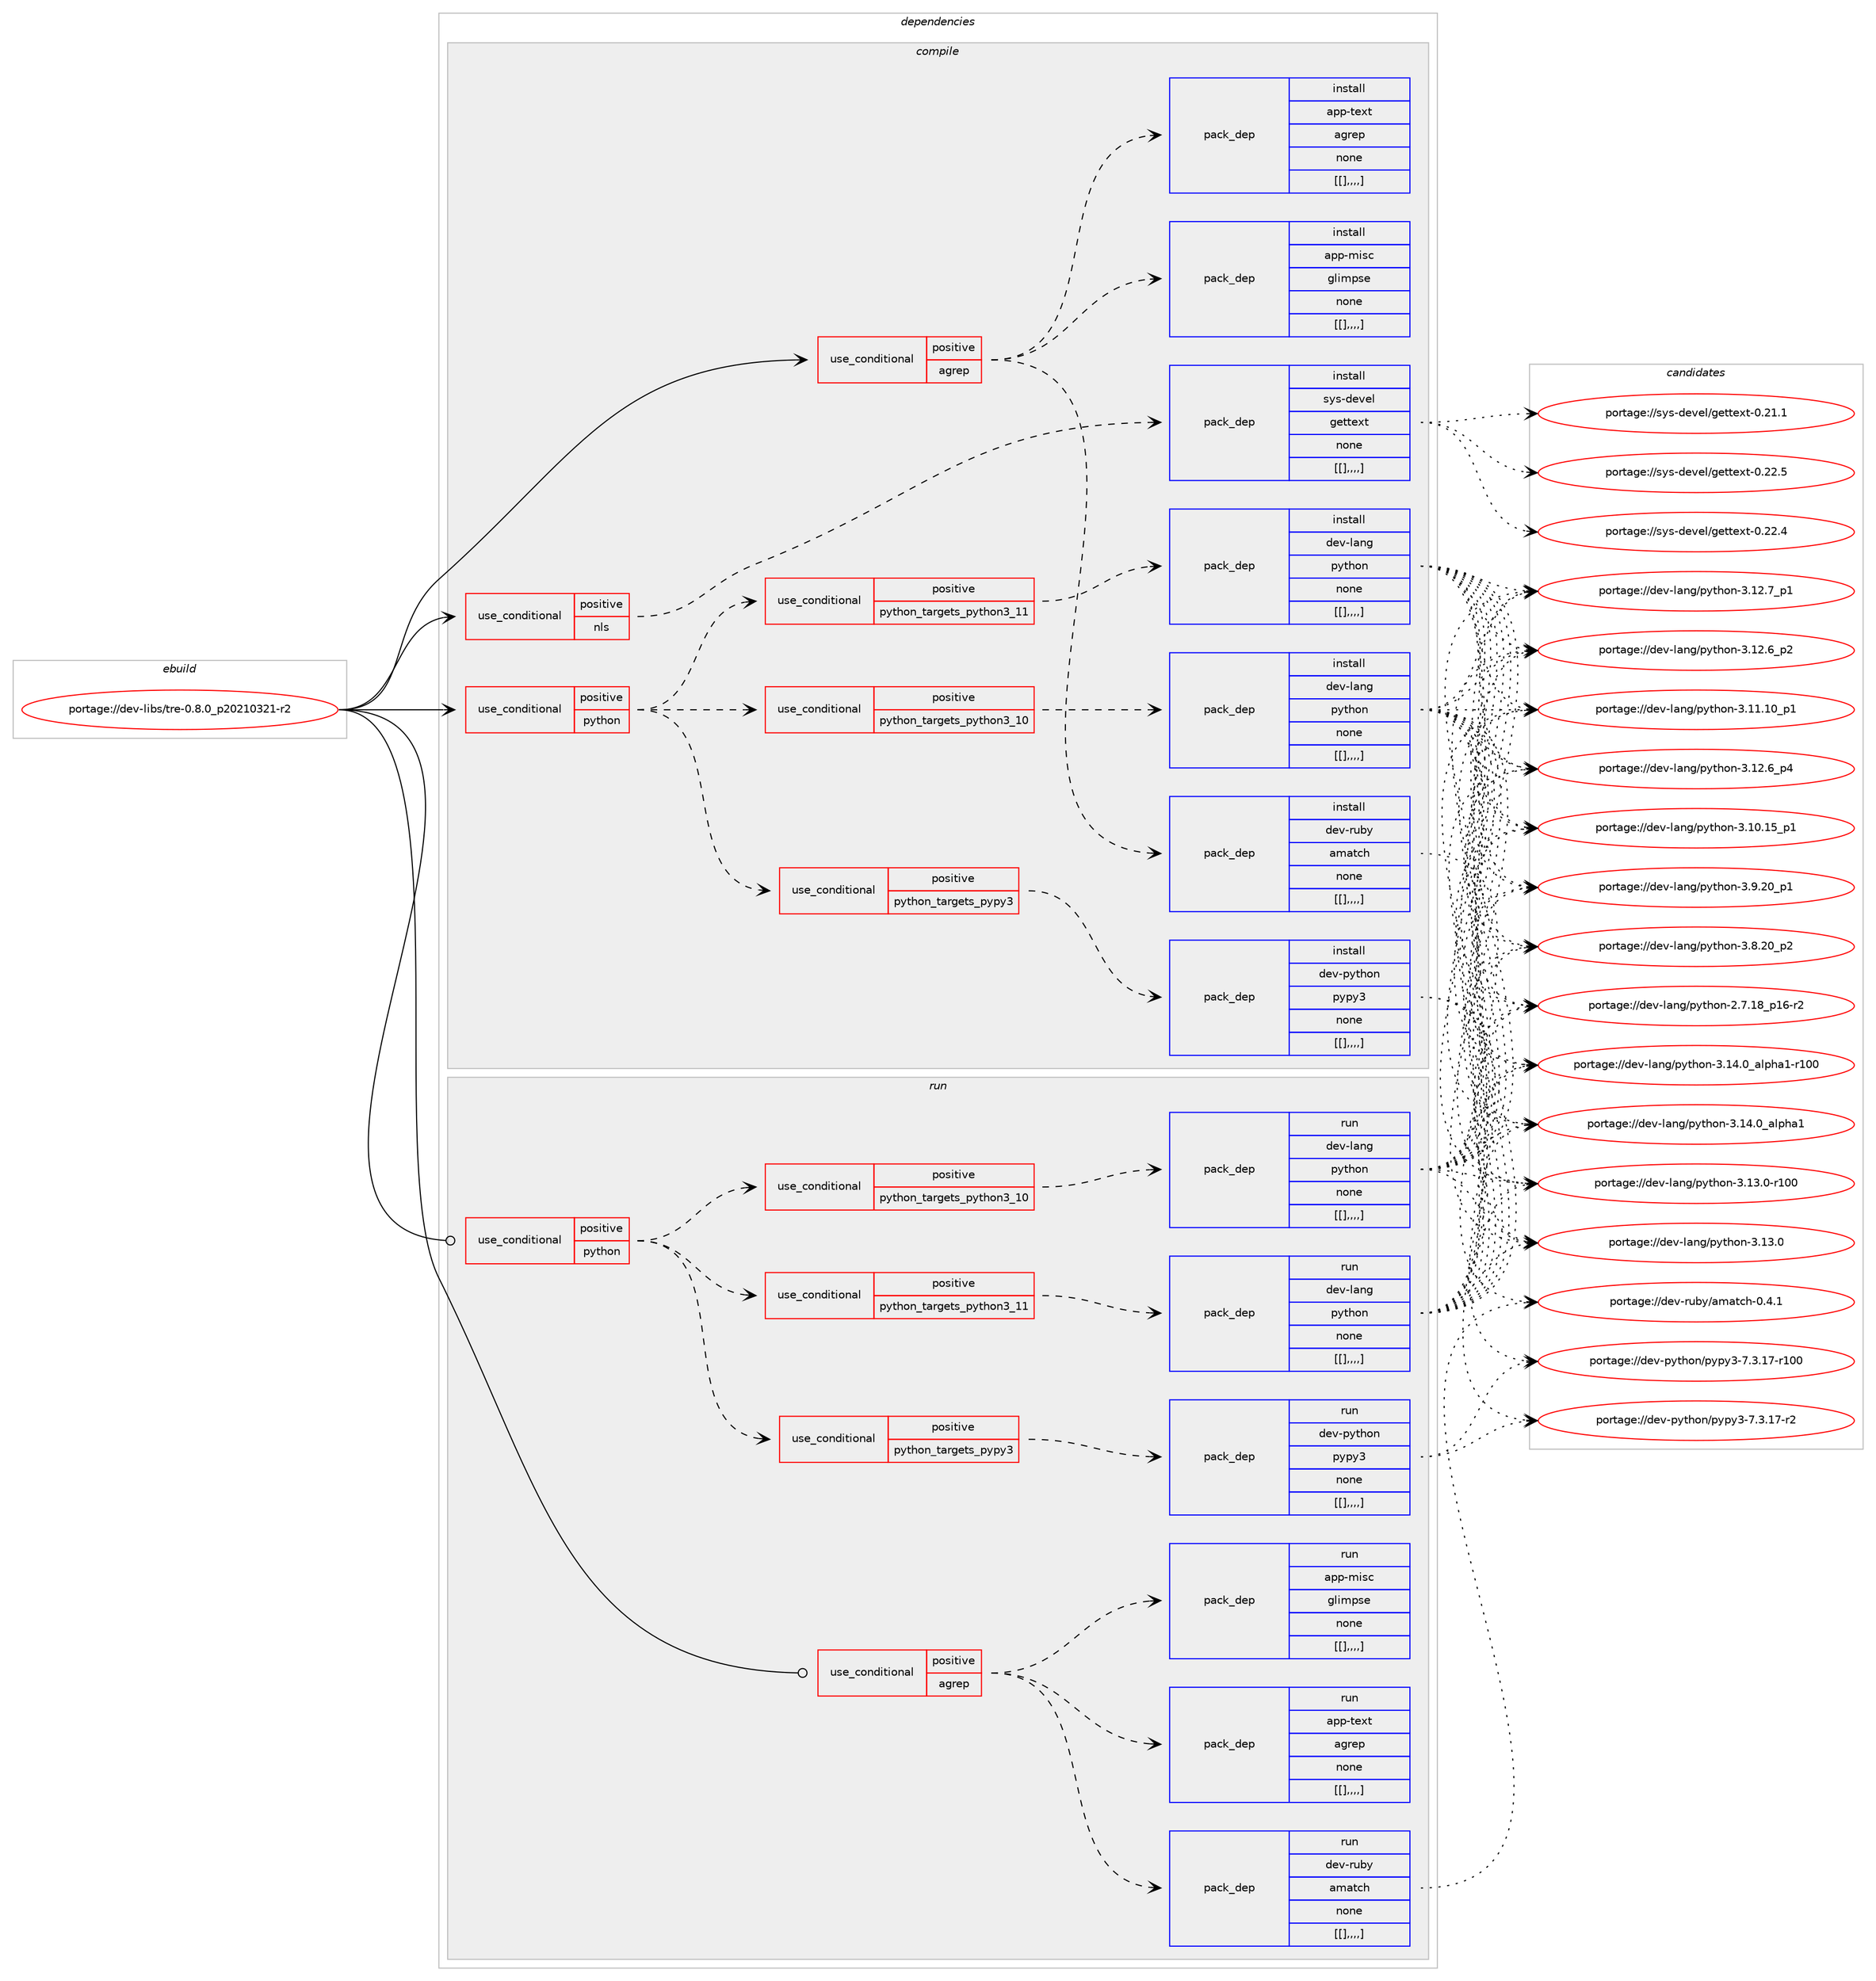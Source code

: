 digraph prolog {

# *************
# Graph options
# *************

newrank=true;
concentrate=true;
compound=true;
graph [rankdir=LR,fontname=Helvetica,fontsize=10,ranksep=1.5];#, ranksep=2.5, nodesep=0.2];
edge  [arrowhead=vee];
node  [fontname=Helvetica,fontsize=10];

# **********
# The ebuild
# **********

subgraph cluster_leftcol {
color=gray;
label=<<i>ebuild</i>>;
id [label="portage://dev-libs/tre-0.8.0_p20210321-r2", color=red, width=4, href="../dev-libs/tre-0.8.0_p20210321-r2.svg"];
}

# ****************
# The dependencies
# ****************

subgraph cluster_midcol {
color=gray;
label=<<i>dependencies</i>>;
subgraph cluster_compile {
fillcolor="#eeeeee";
style=filled;
label=<<i>compile</i>>;
subgraph cond30059 {
dependency118410 [label=<<TABLE BORDER="0" CELLBORDER="1" CELLSPACING="0" CELLPADDING="4"><TR><TD ROWSPAN="3" CELLPADDING="10">use_conditional</TD></TR><TR><TD>positive</TD></TR><TR><TD>agrep</TD></TR></TABLE>>, shape=none, color=red];
subgraph pack87082 {
dependency118412 [label=<<TABLE BORDER="0" CELLBORDER="1" CELLSPACING="0" CELLPADDING="4" WIDTH="220"><TR><TD ROWSPAN="6" CELLPADDING="30">pack_dep</TD></TR><TR><TD WIDTH="110">install</TD></TR><TR><TD>app-text</TD></TR><TR><TD>agrep</TD></TR><TR><TD>none</TD></TR><TR><TD>[[],,,,]</TD></TR></TABLE>>, shape=none, color=blue];
}
dependency118410:e -> dependency118412:w [weight=20,style="dashed",arrowhead="vee"];
subgraph pack87094 {
dependency118444 [label=<<TABLE BORDER="0" CELLBORDER="1" CELLSPACING="0" CELLPADDING="4" WIDTH="220"><TR><TD ROWSPAN="6" CELLPADDING="30">pack_dep</TD></TR><TR><TD WIDTH="110">install</TD></TR><TR><TD>dev-ruby</TD></TR><TR><TD>amatch</TD></TR><TR><TD>none</TD></TR><TR><TD>[[],,,,]</TD></TR></TABLE>>, shape=none, color=blue];
}
dependency118410:e -> dependency118444:w [weight=20,style="dashed",arrowhead="vee"];
subgraph pack87104 {
dependency118494 [label=<<TABLE BORDER="0" CELLBORDER="1" CELLSPACING="0" CELLPADDING="4" WIDTH="220"><TR><TD ROWSPAN="6" CELLPADDING="30">pack_dep</TD></TR><TR><TD WIDTH="110">install</TD></TR><TR><TD>app-misc</TD></TR><TR><TD>glimpse</TD></TR><TR><TD>none</TD></TR><TR><TD>[[],,,,]</TD></TR></TABLE>>, shape=none, color=blue];
}
dependency118410:e -> dependency118494:w [weight=20,style="dashed",arrowhead="vee"];
}
id:e -> dependency118410:w [weight=20,style="solid",arrowhead="vee"];
subgraph cond30105 {
dependency118521 [label=<<TABLE BORDER="0" CELLBORDER="1" CELLSPACING="0" CELLPADDING="4"><TR><TD ROWSPAN="3" CELLPADDING="10">use_conditional</TD></TR><TR><TD>positive</TD></TR><TR><TD>nls</TD></TR></TABLE>>, shape=none, color=red];
subgraph pack87143 {
dependency118524 [label=<<TABLE BORDER="0" CELLBORDER="1" CELLSPACING="0" CELLPADDING="4" WIDTH="220"><TR><TD ROWSPAN="6" CELLPADDING="30">pack_dep</TD></TR><TR><TD WIDTH="110">install</TD></TR><TR><TD>sys-devel</TD></TR><TR><TD>gettext</TD></TR><TR><TD>none</TD></TR><TR><TD>[[],,,,]</TD></TR></TABLE>>, shape=none, color=blue];
}
dependency118521:e -> dependency118524:w [weight=20,style="dashed",arrowhead="vee"];
}
id:e -> dependency118521:w [weight=20,style="solid",arrowhead="vee"];
subgraph cond30126 {
dependency118552 [label=<<TABLE BORDER="0" CELLBORDER="1" CELLSPACING="0" CELLPADDING="4"><TR><TD ROWSPAN="3" CELLPADDING="10">use_conditional</TD></TR><TR><TD>positive</TD></TR><TR><TD>python</TD></TR></TABLE>>, shape=none, color=red];
subgraph cond30131 {
dependency118566 [label=<<TABLE BORDER="0" CELLBORDER="1" CELLSPACING="0" CELLPADDING="4"><TR><TD ROWSPAN="3" CELLPADDING="10">use_conditional</TD></TR><TR><TD>positive</TD></TR><TR><TD>python_targets_pypy3</TD></TR></TABLE>>, shape=none, color=red];
subgraph pack87162 {
dependency118638 [label=<<TABLE BORDER="0" CELLBORDER="1" CELLSPACING="0" CELLPADDING="4" WIDTH="220"><TR><TD ROWSPAN="6" CELLPADDING="30">pack_dep</TD></TR><TR><TD WIDTH="110">install</TD></TR><TR><TD>dev-python</TD></TR><TR><TD>pypy3</TD></TR><TR><TD>none</TD></TR><TR><TD>[[],,,,]</TD></TR></TABLE>>, shape=none, color=blue];
}
dependency118566:e -> dependency118638:w [weight=20,style="dashed",arrowhead="vee"];
}
dependency118552:e -> dependency118566:w [weight=20,style="dashed",arrowhead="vee"];
subgraph cond30202 {
dependency118683 [label=<<TABLE BORDER="0" CELLBORDER="1" CELLSPACING="0" CELLPADDING="4"><TR><TD ROWSPAN="3" CELLPADDING="10">use_conditional</TD></TR><TR><TD>positive</TD></TR><TR><TD>python_targets_python3_10</TD></TR></TABLE>>, shape=none, color=red];
subgraph pack87224 {
dependency118713 [label=<<TABLE BORDER="0" CELLBORDER="1" CELLSPACING="0" CELLPADDING="4" WIDTH="220"><TR><TD ROWSPAN="6" CELLPADDING="30">pack_dep</TD></TR><TR><TD WIDTH="110">install</TD></TR><TR><TD>dev-lang</TD></TR><TR><TD>python</TD></TR><TR><TD>none</TD></TR><TR><TD>[[],,,,]</TD></TR></TABLE>>, shape=none, color=blue];
}
dependency118683:e -> dependency118713:w [weight=20,style="dashed",arrowhead="vee"];
}
dependency118552:e -> dependency118683:w [weight=20,style="dashed",arrowhead="vee"];
subgraph cond30237 {
dependency118746 [label=<<TABLE BORDER="0" CELLBORDER="1" CELLSPACING="0" CELLPADDING="4"><TR><TD ROWSPAN="3" CELLPADDING="10">use_conditional</TD></TR><TR><TD>positive</TD></TR><TR><TD>python_targets_python3_11</TD></TR></TABLE>>, shape=none, color=red];
subgraph pack87261 {
dependency118764 [label=<<TABLE BORDER="0" CELLBORDER="1" CELLSPACING="0" CELLPADDING="4" WIDTH="220"><TR><TD ROWSPAN="6" CELLPADDING="30">pack_dep</TD></TR><TR><TD WIDTH="110">install</TD></TR><TR><TD>dev-lang</TD></TR><TR><TD>python</TD></TR><TR><TD>none</TD></TR><TR><TD>[[],,,,]</TD></TR></TABLE>>, shape=none, color=blue];
}
dependency118746:e -> dependency118764:w [weight=20,style="dashed",arrowhead="vee"];
}
dependency118552:e -> dependency118746:w [weight=20,style="dashed",arrowhead="vee"];
}
id:e -> dependency118552:w [weight=20,style="solid",arrowhead="vee"];
}
subgraph cluster_compileandrun {
fillcolor="#eeeeee";
style=filled;
label=<<i>compile and run</i>>;
}
subgraph cluster_run {
fillcolor="#eeeeee";
style=filled;
label=<<i>run</i>>;
subgraph cond30249 {
dependency118770 [label=<<TABLE BORDER="0" CELLBORDER="1" CELLSPACING="0" CELLPADDING="4"><TR><TD ROWSPAN="3" CELLPADDING="10">use_conditional</TD></TR><TR><TD>positive</TD></TR><TR><TD>agrep</TD></TR></TABLE>>, shape=none, color=red];
subgraph pack87268 {
dependency118840 [label=<<TABLE BORDER="0" CELLBORDER="1" CELLSPACING="0" CELLPADDING="4" WIDTH="220"><TR><TD ROWSPAN="6" CELLPADDING="30">pack_dep</TD></TR><TR><TD WIDTH="110">run</TD></TR><TR><TD>app-text</TD></TR><TR><TD>agrep</TD></TR><TR><TD>none</TD></TR><TR><TD>[[],,,,]</TD></TR></TABLE>>, shape=none, color=blue];
}
dependency118770:e -> dependency118840:w [weight=20,style="dashed",arrowhead="vee"];
subgraph pack87306 {
dependency118844 [label=<<TABLE BORDER="0" CELLBORDER="1" CELLSPACING="0" CELLPADDING="4" WIDTH="220"><TR><TD ROWSPAN="6" CELLPADDING="30">pack_dep</TD></TR><TR><TD WIDTH="110">run</TD></TR><TR><TD>dev-ruby</TD></TR><TR><TD>amatch</TD></TR><TR><TD>none</TD></TR><TR><TD>[[],,,,]</TD></TR></TABLE>>, shape=none, color=blue];
}
dependency118770:e -> dependency118844:w [weight=20,style="dashed",arrowhead="vee"];
subgraph pack87320 {
dependency118864 [label=<<TABLE BORDER="0" CELLBORDER="1" CELLSPACING="0" CELLPADDING="4" WIDTH="220"><TR><TD ROWSPAN="6" CELLPADDING="30">pack_dep</TD></TR><TR><TD WIDTH="110">run</TD></TR><TR><TD>app-misc</TD></TR><TR><TD>glimpse</TD></TR><TR><TD>none</TD></TR><TR><TD>[[],,,,]</TD></TR></TABLE>>, shape=none, color=blue];
}
dependency118770:e -> dependency118864:w [weight=20,style="dashed",arrowhead="vee"];
}
id:e -> dependency118770:w [weight=20,style="solid",arrowhead="odot"];
subgraph cond30288 {
dependency118884 [label=<<TABLE BORDER="0" CELLBORDER="1" CELLSPACING="0" CELLPADDING="4"><TR><TD ROWSPAN="3" CELLPADDING="10">use_conditional</TD></TR><TR><TD>positive</TD></TR><TR><TD>python</TD></TR></TABLE>>, shape=none, color=red];
subgraph cond30301 {
dependency118920 [label=<<TABLE BORDER="0" CELLBORDER="1" CELLSPACING="0" CELLPADDING="4"><TR><TD ROWSPAN="3" CELLPADDING="10">use_conditional</TD></TR><TR><TD>positive</TD></TR><TR><TD>python_targets_pypy3</TD></TR></TABLE>>, shape=none, color=red];
subgraph pack87373 {
dependency118963 [label=<<TABLE BORDER="0" CELLBORDER="1" CELLSPACING="0" CELLPADDING="4" WIDTH="220"><TR><TD ROWSPAN="6" CELLPADDING="30">pack_dep</TD></TR><TR><TD WIDTH="110">run</TD></TR><TR><TD>dev-python</TD></TR><TR><TD>pypy3</TD></TR><TR><TD>none</TD></TR><TR><TD>[[],,,,]</TD></TR></TABLE>>, shape=none, color=blue];
}
dependency118920:e -> dependency118963:w [weight=20,style="dashed",arrowhead="vee"];
}
dependency118884:e -> dependency118920:w [weight=20,style="dashed",arrowhead="vee"];
subgraph cond30338 {
dependency118984 [label=<<TABLE BORDER="0" CELLBORDER="1" CELLSPACING="0" CELLPADDING="4"><TR><TD ROWSPAN="3" CELLPADDING="10">use_conditional</TD></TR><TR><TD>positive</TD></TR><TR><TD>python_targets_python3_10</TD></TR></TABLE>>, shape=none, color=red];
subgraph pack87387 {
dependency118995 [label=<<TABLE BORDER="0" CELLBORDER="1" CELLSPACING="0" CELLPADDING="4" WIDTH="220"><TR><TD ROWSPAN="6" CELLPADDING="30">pack_dep</TD></TR><TR><TD WIDTH="110">run</TD></TR><TR><TD>dev-lang</TD></TR><TR><TD>python</TD></TR><TR><TD>none</TD></TR><TR><TD>[[],,,,]</TD></TR></TABLE>>, shape=none, color=blue];
}
dependency118984:e -> dependency118995:w [weight=20,style="dashed",arrowhead="vee"];
}
dependency118884:e -> dependency118984:w [weight=20,style="dashed",arrowhead="vee"];
subgraph cond30354 {
dependency119006 [label=<<TABLE BORDER="0" CELLBORDER="1" CELLSPACING="0" CELLPADDING="4"><TR><TD ROWSPAN="3" CELLPADDING="10">use_conditional</TD></TR><TR><TD>positive</TD></TR><TR><TD>python_targets_python3_11</TD></TR></TABLE>>, shape=none, color=red];
subgraph pack87403 {
dependency119046 [label=<<TABLE BORDER="0" CELLBORDER="1" CELLSPACING="0" CELLPADDING="4" WIDTH="220"><TR><TD ROWSPAN="6" CELLPADDING="30">pack_dep</TD></TR><TR><TD WIDTH="110">run</TD></TR><TR><TD>dev-lang</TD></TR><TR><TD>python</TD></TR><TR><TD>none</TD></TR><TR><TD>[[],,,,]</TD></TR></TABLE>>, shape=none, color=blue];
}
dependency119006:e -> dependency119046:w [weight=20,style="dashed",arrowhead="vee"];
}
dependency118884:e -> dependency119006:w [weight=20,style="dashed",arrowhead="vee"];
}
id:e -> dependency118884:w [weight=20,style="solid",arrowhead="odot"];
}
}

# **************
# The candidates
# **************

subgraph cluster_choices {
rank=same;
color=gray;
label=<<i>candidates</i>>;

subgraph choice87046 {
color=black;
nodesep=1;
}
subgraph choice87057 {
color=black;
nodesep=1;
choice100101118451141179812147971099711699104454846524649 [label="portage://dev-ruby/amatch-0.4.1", color=red, width=4,href="../dev-ruby/amatch-0.4.1.svg"];
dependency118444:e -> choice100101118451141179812147971099711699104454846524649:w [style=dotted,weight="100"];
}
subgraph choice87058 {
color=black;
nodesep=1;
}
subgraph choice87075 {
color=black;
nodesep=1;
choice115121115451001011181011084710310111611610112011645484650504653 [label="portage://sys-devel/gettext-0.22.5", color=red, width=4,href="../sys-devel/gettext-0.22.5.svg"];
choice115121115451001011181011084710310111611610112011645484650504652 [label="portage://sys-devel/gettext-0.22.4", color=red, width=4,href="../sys-devel/gettext-0.22.4.svg"];
choice115121115451001011181011084710310111611610112011645484650494649 [label="portage://sys-devel/gettext-0.21.1", color=red, width=4,href="../sys-devel/gettext-0.21.1.svg"];
dependency118524:e -> choice115121115451001011181011084710310111611610112011645484650504653:w [style=dotted,weight="100"];
dependency118524:e -> choice115121115451001011181011084710310111611610112011645484650504652:w [style=dotted,weight="100"];
dependency118524:e -> choice115121115451001011181011084710310111611610112011645484650494649:w [style=dotted,weight="100"];
}
subgraph choice87078 {
color=black;
nodesep=1;
choice100101118451121211161041111104711212111212151455546514649554511450 [label="portage://dev-python/pypy3-7.3.17-r2", color=red, width=4,href="../dev-python/pypy3-7.3.17-r2.svg"];
choice1001011184511212111610411111047112121112121514555465146495545114494848 [label="portage://dev-python/pypy3-7.3.17-r100", color=red, width=4,href="../dev-python/pypy3-7.3.17-r100.svg"];
dependency118638:e -> choice100101118451121211161041111104711212111212151455546514649554511450:w [style=dotted,weight="100"];
dependency118638:e -> choice1001011184511212111610411111047112121112121514555465146495545114494848:w [style=dotted,weight="100"];
}
subgraph choice87101 {
color=black;
nodesep=1;
choice100101118451089711010347112121116104111110455146495246489597108112104974945114494848 [label="portage://dev-lang/python-3.14.0_alpha1-r100", color=red, width=4,href="../dev-lang/python-3.14.0_alpha1-r100.svg"];
choice1001011184510897110103471121211161041111104551464952464895971081121049749 [label="portage://dev-lang/python-3.14.0_alpha1", color=red, width=4,href="../dev-lang/python-3.14.0_alpha1.svg"];
choice1001011184510897110103471121211161041111104551464951464845114494848 [label="portage://dev-lang/python-3.13.0-r100", color=red, width=4,href="../dev-lang/python-3.13.0-r100.svg"];
choice10010111845108971101034711212111610411111045514649514648 [label="portage://dev-lang/python-3.13.0", color=red, width=4,href="../dev-lang/python-3.13.0.svg"];
choice100101118451089711010347112121116104111110455146495046559511249 [label="portage://dev-lang/python-3.12.7_p1", color=red, width=4,href="../dev-lang/python-3.12.7_p1.svg"];
choice100101118451089711010347112121116104111110455146495046549511252 [label="portage://dev-lang/python-3.12.6_p4", color=red, width=4,href="../dev-lang/python-3.12.6_p4.svg"];
choice100101118451089711010347112121116104111110455146495046549511250 [label="portage://dev-lang/python-3.12.6_p2", color=red, width=4,href="../dev-lang/python-3.12.6_p2.svg"];
choice10010111845108971101034711212111610411111045514649494649489511249 [label="portage://dev-lang/python-3.11.10_p1", color=red, width=4,href="../dev-lang/python-3.11.10_p1.svg"];
choice10010111845108971101034711212111610411111045514649484649539511249 [label="portage://dev-lang/python-3.10.15_p1", color=red, width=4,href="../dev-lang/python-3.10.15_p1.svg"];
choice100101118451089711010347112121116104111110455146574650489511249 [label="portage://dev-lang/python-3.9.20_p1", color=red, width=4,href="../dev-lang/python-3.9.20_p1.svg"];
choice100101118451089711010347112121116104111110455146564650489511250 [label="portage://dev-lang/python-3.8.20_p2", color=red, width=4,href="../dev-lang/python-3.8.20_p2.svg"];
choice100101118451089711010347112121116104111110455046554649569511249544511450 [label="portage://dev-lang/python-2.7.18_p16-r2", color=red, width=4,href="../dev-lang/python-2.7.18_p16-r2.svg"];
dependency118713:e -> choice100101118451089711010347112121116104111110455146495246489597108112104974945114494848:w [style=dotted,weight="100"];
dependency118713:e -> choice1001011184510897110103471121211161041111104551464952464895971081121049749:w [style=dotted,weight="100"];
dependency118713:e -> choice1001011184510897110103471121211161041111104551464951464845114494848:w [style=dotted,weight="100"];
dependency118713:e -> choice10010111845108971101034711212111610411111045514649514648:w [style=dotted,weight="100"];
dependency118713:e -> choice100101118451089711010347112121116104111110455146495046559511249:w [style=dotted,weight="100"];
dependency118713:e -> choice100101118451089711010347112121116104111110455146495046549511252:w [style=dotted,weight="100"];
dependency118713:e -> choice100101118451089711010347112121116104111110455146495046549511250:w [style=dotted,weight="100"];
dependency118713:e -> choice10010111845108971101034711212111610411111045514649494649489511249:w [style=dotted,weight="100"];
dependency118713:e -> choice10010111845108971101034711212111610411111045514649484649539511249:w [style=dotted,weight="100"];
dependency118713:e -> choice100101118451089711010347112121116104111110455146574650489511249:w [style=dotted,weight="100"];
dependency118713:e -> choice100101118451089711010347112121116104111110455146564650489511250:w [style=dotted,weight="100"];
dependency118713:e -> choice100101118451089711010347112121116104111110455046554649569511249544511450:w [style=dotted,weight="100"];
}
subgraph choice87121 {
color=black;
nodesep=1;
choice100101118451089711010347112121116104111110455146495246489597108112104974945114494848 [label="portage://dev-lang/python-3.14.0_alpha1-r100", color=red, width=4,href="../dev-lang/python-3.14.0_alpha1-r100.svg"];
choice1001011184510897110103471121211161041111104551464952464895971081121049749 [label="portage://dev-lang/python-3.14.0_alpha1", color=red, width=4,href="../dev-lang/python-3.14.0_alpha1.svg"];
choice1001011184510897110103471121211161041111104551464951464845114494848 [label="portage://dev-lang/python-3.13.0-r100", color=red, width=4,href="../dev-lang/python-3.13.0-r100.svg"];
choice10010111845108971101034711212111610411111045514649514648 [label="portage://dev-lang/python-3.13.0", color=red, width=4,href="../dev-lang/python-3.13.0.svg"];
choice100101118451089711010347112121116104111110455146495046559511249 [label="portage://dev-lang/python-3.12.7_p1", color=red, width=4,href="../dev-lang/python-3.12.7_p1.svg"];
choice100101118451089711010347112121116104111110455146495046549511252 [label="portage://dev-lang/python-3.12.6_p4", color=red, width=4,href="../dev-lang/python-3.12.6_p4.svg"];
choice100101118451089711010347112121116104111110455146495046549511250 [label="portage://dev-lang/python-3.12.6_p2", color=red, width=4,href="../dev-lang/python-3.12.6_p2.svg"];
choice10010111845108971101034711212111610411111045514649494649489511249 [label="portage://dev-lang/python-3.11.10_p1", color=red, width=4,href="../dev-lang/python-3.11.10_p1.svg"];
choice10010111845108971101034711212111610411111045514649484649539511249 [label="portage://dev-lang/python-3.10.15_p1", color=red, width=4,href="../dev-lang/python-3.10.15_p1.svg"];
choice100101118451089711010347112121116104111110455146574650489511249 [label="portage://dev-lang/python-3.9.20_p1", color=red, width=4,href="../dev-lang/python-3.9.20_p1.svg"];
choice100101118451089711010347112121116104111110455146564650489511250 [label="portage://dev-lang/python-3.8.20_p2", color=red, width=4,href="../dev-lang/python-3.8.20_p2.svg"];
choice100101118451089711010347112121116104111110455046554649569511249544511450 [label="portage://dev-lang/python-2.7.18_p16-r2", color=red, width=4,href="../dev-lang/python-2.7.18_p16-r2.svg"];
dependency118764:e -> choice100101118451089711010347112121116104111110455146495246489597108112104974945114494848:w [style=dotted,weight="100"];
dependency118764:e -> choice1001011184510897110103471121211161041111104551464952464895971081121049749:w [style=dotted,weight="100"];
dependency118764:e -> choice1001011184510897110103471121211161041111104551464951464845114494848:w [style=dotted,weight="100"];
dependency118764:e -> choice10010111845108971101034711212111610411111045514649514648:w [style=dotted,weight="100"];
dependency118764:e -> choice100101118451089711010347112121116104111110455146495046559511249:w [style=dotted,weight="100"];
dependency118764:e -> choice100101118451089711010347112121116104111110455146495046549511252:w [style=dotted,weight="100"];
dependency118764:e -> choice100101118451089711010347112121116104111110455146495046549511250:w [style=dotted,weight="100"];
dependency118764:e -> choice10010111845108971101034711212111610411111045514649494649489511249:w [style=dotted,weight="100"];
dependency118764:e -> choice10010111845108971101034711212111610411111045514649484649539511249:w [style=dotted,weight="100"];
dependency118764:e -> choice100101118451089711010347112121116104111110455146574650489511249:w [style=dotted,weight="100"];
dependency118764:e -> choice100101118451089711010347112121116104111110455146564650489511250:w [style=dotted,weight="100"];
dependency118764:e -> choice100101118451089711010347112121116104111110455046554649569511249544511450:w [style=dotted,weight="100"];
}
subgraph choice87160 {
color=black;
nodesep=1;
}
subgraph choice87180 {
color=black;
nodesep=1;
choice100101118451141179812147971099711699104454846524649 [label="portage://dev-ruby/amatch-0.4.1", color=red, width=4,href="../dev-ruby/amatch-0.4.1.svg"];
dependency118844:e -> choice100101118451141179812147971099711699104454846524649:w [style=dotted,weight="100"];
}
subgraph choice87193 {
color=black;
nodesep=1;
}
subgraph choice87204 {
color=black;
nodesep=1;
choice100101118451121211161041111104711212111212151455546514649554511450 [label="portage://dev-python/pypy3-7.3.17-r2", color=red, width=4,href="../dev-python/pypy3-7.3.17-r2.svg"];
choice1001011184511212111610411111047112121112121514555465146495545114494848 [label="portage://dev-python/pypy3-7.3.17-r100", color=red, width=4,href="../dev-python/pypy3-7.3.17-r100.svg"];
dependency118963:e -> choice100101118451121211161041111104711212111212151455546514649554511450:w [style=dotted,weight="100"];
dependency118963:e -> choice1001011184511212111610411111047112121112121514555465146495545114494848:w [style=dotted,weight="100"];
}
subgraph choice87211 {
color=black;
nodesep=1;
choice100101118451089711010347112121116104111110455146495246489597108112104974945114494848 [label="portage://dev-lang/python-3.14.0_alpha1-r100", color=red, width=4,href="../dev-lang/python-3.14.0_alpha1-r100.svg"];
choice1001011184510897110103471121211161041111104551464952464895971081121049749 [label="portage://dev-lang/python-3.14.0_alpha1", color=red, width=4,href="../dev-lang/python-3.14.0_alpha1.svg"];
choice1001011184510897110103471121211161041111104551464951464845114494848 [label="portage://dev-lang/python-3.13.0-r100", color=red, width=4,href="../dev-lang/python-3.13.0-r100.svg"];
choice10010111845108971101034711212111610411111045514649514648 [label="portage://dev-lang/python-3.13.0", color=red, width=4,href="../dev-lang/python-3.13.0.svg"];
choice100101118451089711010347112121116104111110455146495046559511249 [label="portage://dev-lang/python-3.12.7_p1", color=red, width=4,href="../dev-lang/python-3.12.7_p1.svg"];
choice100101118451089711010347112121116104111110455146495046549511252 [label="portage://dev-lang/python-3.12.6_p4", color=red, width=4,href="../dev-lang/python-3.12.6_p4.svg"];
choice100101118451089711010347112121116104111110455146495046549511250 [label="portage://dev-lang/python-3.12.6_p2", color=red, width=4,href="../dev-lang/python-3.12.6_p2.svg"];
choice10010111845108971101034711212111610411111045514649494649489511249 [label="portage://dev-lang/python-3.11.10_p1", color=red, width=4,href="../dev-lang/python-3.11.10_p1.svg"];
choice10010111845108971101034711212111610411111045514649484649539511249 [label="portage://dev-lang/python-3.10.15_p1", color=red, width=4,href="../dev-lang/python-3.10.15_p1.svg"];
choice100101118451089711010347112121116104111110455146574650489511249 [label="portage://dev-lang/python-3.9.20_p1", color=red, width=4,href="../dev-lang/python-3.9.20_p1.svg"];
choice100101118451089711010347112121116104111110455146564650489511250 [label="portage://dev-lang/python-3.8.20_p2", color=red, width=4,href="../dev-lang/python-3.8.20_p2.svg"];
choice100101118451089711010347112121116104111110455046554649569511249544511450 [label="portage://dev-lang/python-2.7.18_p16-r2", color=red, width=4,href="../dev-lang/python-2.7.18_p16-r2.svg"];
dependency118995:e -> choice100101118451089711010347112121116104111110455146495246489597108112104974945114494848:w [style=dotted,weight="100"];
dependency118995:e -> choice1001011184510897110103471121211161041111104551464952464895971081121049749:w [style=dotted,weight="100"];
dependency118995:e -> choice1001011184510897110103471121211161041111104551464951464845114494848:w [style=dotted,weight="100"];
dependency118995:e -> choice10010111845108971101034711212111610411111045514649514648:w [style=dotted,weight="100"];
dependency118995:e -> choice100101118451089711010347112121116104111110455146495046559511249:w [style=dotted,weight="100"];
dependency118995:e -> choice100101118451089711010347112121116104111110455146495046549511252:w [style=dotted,weight="100"];
dependency118995:e -> choice100101118451089711010347112121116104111110455146495046549511250:w [style=dotted,weight="100"];
dependency118995:e -> choice10010111845108971101034711212111610411111045514649494649489511249:w [style=dotted,weight="100"];
dependency118995:e -> choice10010111845108971101034711212111610411111045514649484649539511249:w [style=dotted,weight="100"];
dependency118995:e -> choice100101118451089711010347112121116104111110455146574650489511249:w [style=dotted,weight="100"];
dependency118995:e -> choice100101118451089711010347112121116104111110455146564650489511250:w [style=dotted,weight="100"];
dependency118995:e -> choice100101118451089711010347112121116104111110455046554649569511249544511450:w [style=dotted,weight="100"];
}
subgraph choice87224 {
color=black;
nodesep=1;
choice100101118451089711010347112121116104111110455146495246489597108112104974945114494848 [label="portage://dev-lang/python-3.14.0_alpha1-r100", color=red, width=4,href="../dev-lang/python-3.14.0_alpha1-r100.svg"];
choice1001011184510897110103471121211161041111104551464952464895971081121049749 [label="portage://dev-lang/python-3.14.0_alpha1", color=red, width=4,href="../dev-lang/python-3.14.0_alpha1.svg"];
choice1001011184510897110103471121211161041111104551464951464845114494848 [label="portage://dev-lang/python-3.13.0-r100", color=red, width=4,href="../dev-lang/python-3.13.0-r100.svg"];
choice10010111845108971101034711212111610411111045514649514648 [label="portage://dev-lang/python-3.13.0", color=red, width=4,href="../dev-lang/python-3.13.0.svg"];
choice100101118451089711010347112121116104111110455146495046559511249 [label="portage://dev-lang/python-3.12.7_p1", color=red, width=4,href="../dev-lang/python-3.12.7_p1.svg"];
choice100101118451089711010347112121116104111110455146495046549511252 [label="portage://dev-lang/python-3.12.6_p4", color=red, width=4,href="../dev-lang/python-3.12.6_p4.svg"];
choice100101118451089711010347112121116104111110455146495046549511250 [label="portage://dev-lang/python-3.12.6_p2", color=red, width=4,href="../dev-lang/python-3.12.6_p2.svg"];
choice10010111845108971101034711212111610411111045514649494649489511249 [label="portage://dev-lang/python-3.11.10_p1", color=red, width=4,href="../dev-lang/python-3.11.10_p1.svg"];
choice10010111845108971101034711212111610411111045514649484649539511249 [label="portage://dev-lang/python-3.10.15_p1", color=red, width=4,href="../dev-lang/python-3.10.15_p1.svg"];
choice100101118451089711010347112121116104111110455146574650489511249 [label="portage://dev-lang/python-3.9.20_p1", color=red, width=4,href="../dev-lang/python-3.9.20_p1.svg"];
choice100101118451089711010347112121116104111110455146564650489511250 [label="portage://dev-lang/python-3.8.20_p2", color=red, width=4,href="../dev-lang/python-3.8.20_p2.svg"];
choice100101118451089711010347112121116104111110455046554649569511249544511450 [label="portage://dev-lang/python-2.7.18_p16-r2", color=red, width=4,href="../dev-lang/python-2.7.18_p16-r2.svg"];
dependency119046:e -> choice100101118451089711010347112121116104111110455146495246489597108112104974945114494848:w [style=dotted,weight="100"];
dependency119046:e -> choice1001011184510897110103471121211161041111104551464952464895971081121049749:w [style=dotted,weight="100"];
dependency119046:e -> choice1001011184510897110103471121211161041111104551464951464845114494848:w [style=dotted,weight="100"];
dependency119046:e -> choice10010111845108971101034711212111610411111045514649514648:w [style=dotted,weight="100"];
dependency119046:e -> choice100101118451089711010347112121116104111110455146495046559511249:w [style=dotted,weight="100"];
dependency119046:e -> choice100101118451089711010347112121116104111110455146495046549511252:w [style=dotted,weight="100"];
dependency119046:e -> choice100101118451089711010347112121116104111110455146495046549511250:w [style=dotted,weight="100"];
dependency119046:e -> choice10010111845108971101034711212111610411111045514649494649489511249:w [style=dotted,weight="100"];
dependency119046:e -> choice10010111845108971101034711212111610411111045514649484649539511249:w [style=dotted,weight="100"];
dependency119046:e -> choice100101118451089711010347112121116104111110455146574650489511249:w [style=dotted,weight="100"];
dependency119046:e -> choice100101118451089711010347112121116104111110455146564650489511250:w [style=dotted,weight="100"];
dependency119046:e -> choice100101118451089711010347112121116104111110455046554649569511249544511450:w [style=dotted,weight="100"];
}
}

}
